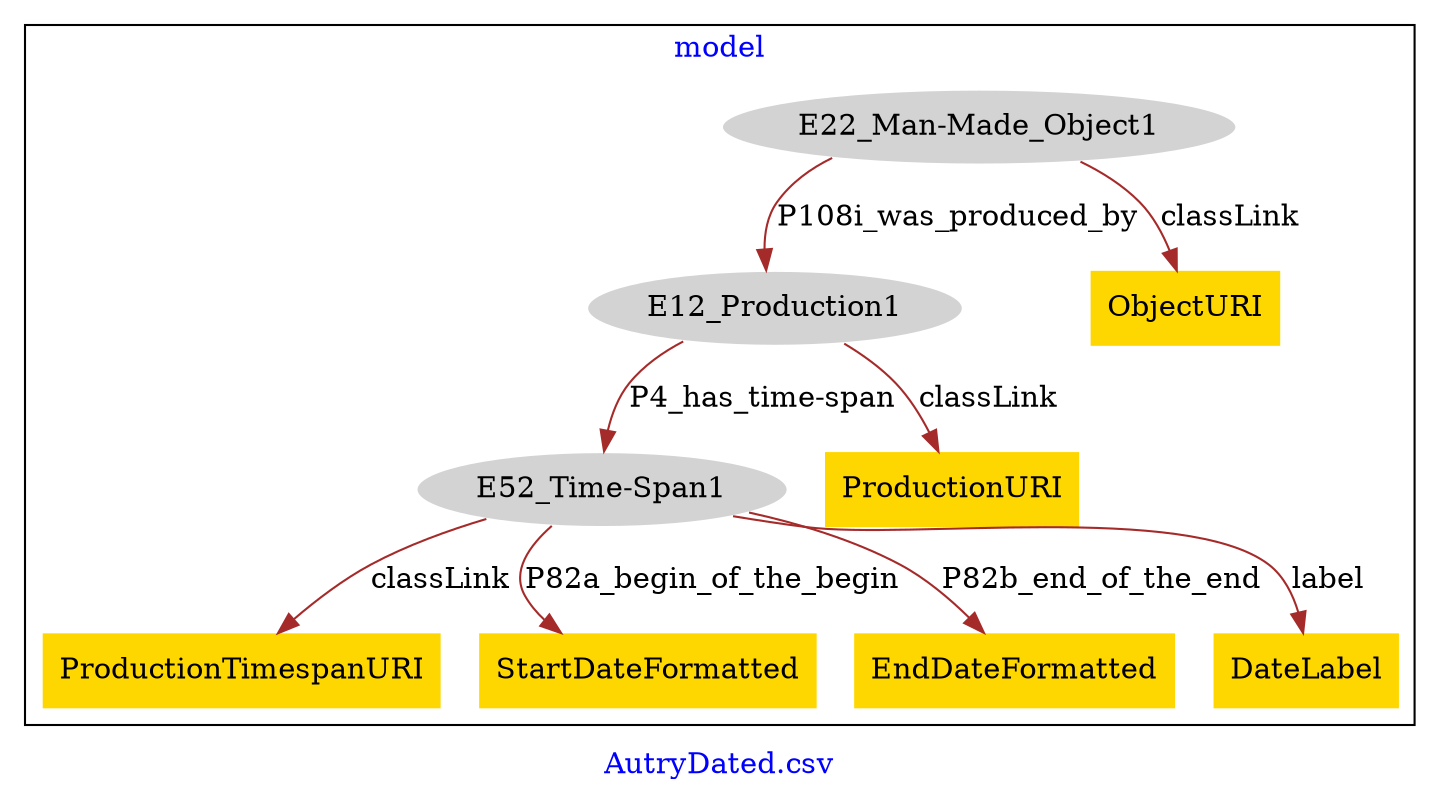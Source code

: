digraph n0 {
fontcolor="blue"
remincross="true"
label="AutryDated.csv"
subgraph cluster {
label="model"
n2[style="filled",color="white",fillcolor="lightgray",label="E12_Production1"];
n3[style="filled",color="white",fillcolor="lightgray",label="E52_Time-Span1"];
n4[style="filled",color="white",fillcolor="lightgray",label="E22_Man-Made_Object1"];
n5[shape="plaintext",style="filled",fillcolor="gold",label="ObjectURI"];
n6[shape="plaintext",style="filled",fillcolor="gold",label="ProductionTimespanURI"];
n7[shape="plaintext",style="filled",fillcolor="gold",label="StartDateFormatted"];
n8[shape="plaintext",style="filled",fillcolor="gold",label="ProductionURI"];
n9[shape="plaintext",style="filled",fillcolor="gold",label="EndDateFormatted"];
n10[shape="plaintext",style="filled",fillcolor="gold",label="DateLabel"];
}
n2 -> n3[color="brown",fontcolor="black",label="P4_has_time-span"]
n4 -> n2[color="brown",fontcolor="black",label="P108i_was_produced_by"]
n4 -> n5[color="brown",fontcolor="black",label="classLink"]
n3 -> n6[color="brown",fontcolor="black",label="classLink"]
n3 -> n7[color="brown",fontcolor="black",label="P82a_begin_of_the_begin"]
n2 -> n8[color="brown",fontcolor="black",label="classLink"]
n3 -> n9[color="brown",fontcolor="black",label="P82b_end_of_the_end"]
n3 -> n10[color="brown",fontcolor="black",label="label"]
}
